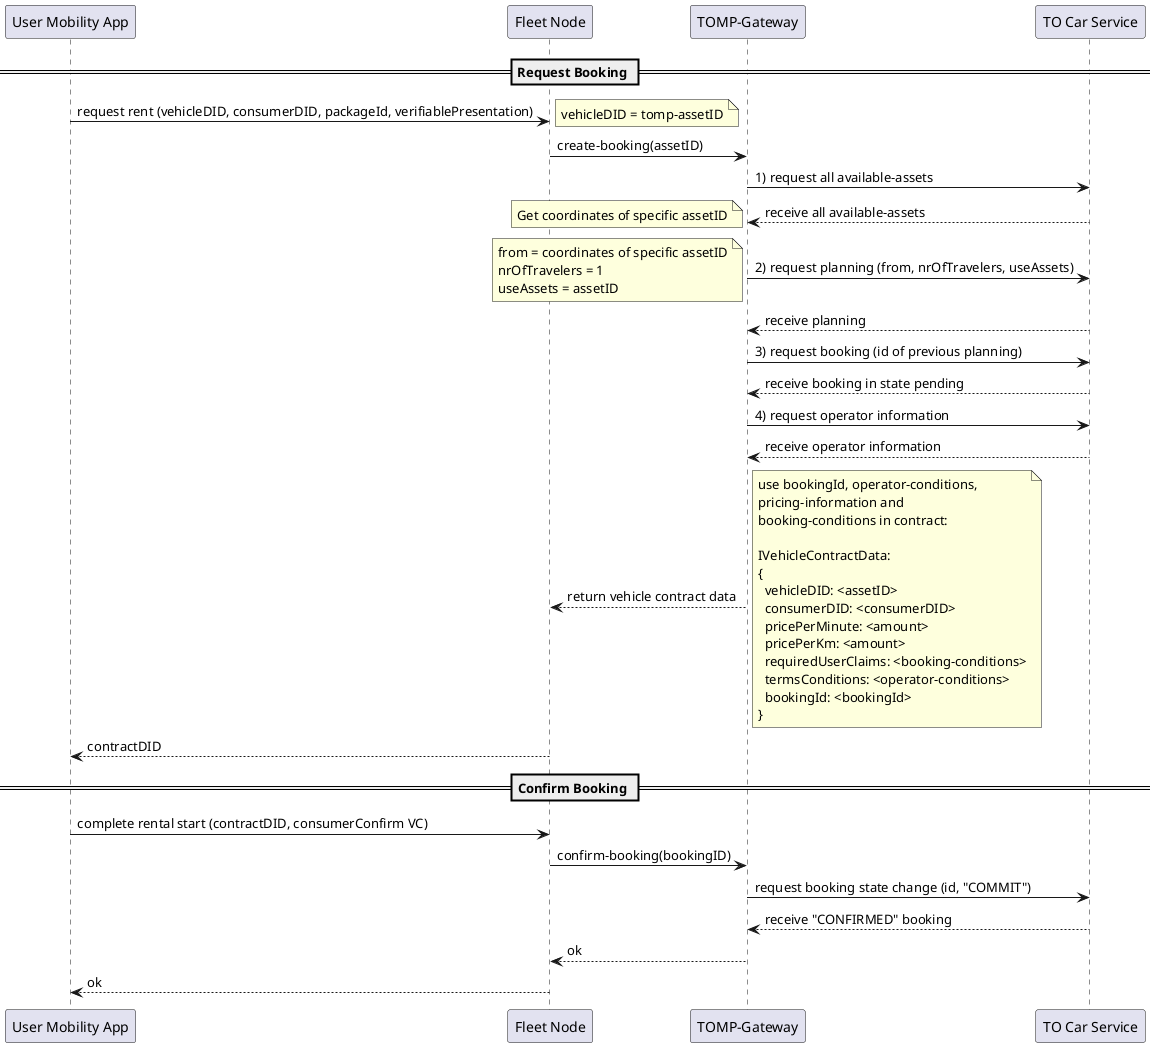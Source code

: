 @startuml Create Booking Flow
 
participant "User Mobility App" as UMA 
participant "Fleet Node" as FLN
participant "TOMP-Gateway" as TOG
participant "TO Car Service" as TOC



== Request Booking == 


UMA -> FLN: request rent (vehicleDID, consumerDID, packageId, verifiablePresentation)
note right
vehicleDID = tomp-assetID
end note

FLN -> TOG: create-booking(assetID)

TOG -> TOC: 1) request all available-assets
TOC --> TOG: receive all available-assets
note left
Get coordinates of specific assetID
end note

TOG -> TOC: 2) request planning (from, nrOfTravelers, useAssets)
note left
from = coordinates of specific assetID
nrOfTravelers = 1
useAssets = assetID
end note

TOC --> TOG: receive planning

TOG -> TOC: 3) request booking (id of previous planning)
TOC --> TOG: receive booking in state pending


TOG -> TOC: 4) request operator information
TOC --> TOG: receive operator information

TOG --> FLN: return vehicle contract data
note right
use bookingId, operator-conditions,
pricing-information and
booking-conditions in contract:

IVehicleContractData:
{
  vehicleDID: <assetID>
  consumerDID: <consumerDID>
  pricePerMinute: <amount>
  pricePerKm: <amount>
  requiredUserClaims: <booking-conditions>
  termsConditions: <operator-conditions>
  bookingId: <bookingId>
}
end note

FLN --> UMA: contractDID


== Confirm Booking == 

UMA -> FLN: complete rental start (contractDID, consumerConfirm VC)

FLN -> TOG: confirm-booking(bookingID)

TOG -> TOC: request booking state change (id, "COMMIT")
TOC --> TOG: receive "CONFIRMED" booking
TOG --> FLN: ok
FLN --> UMA: ok

@enduml
